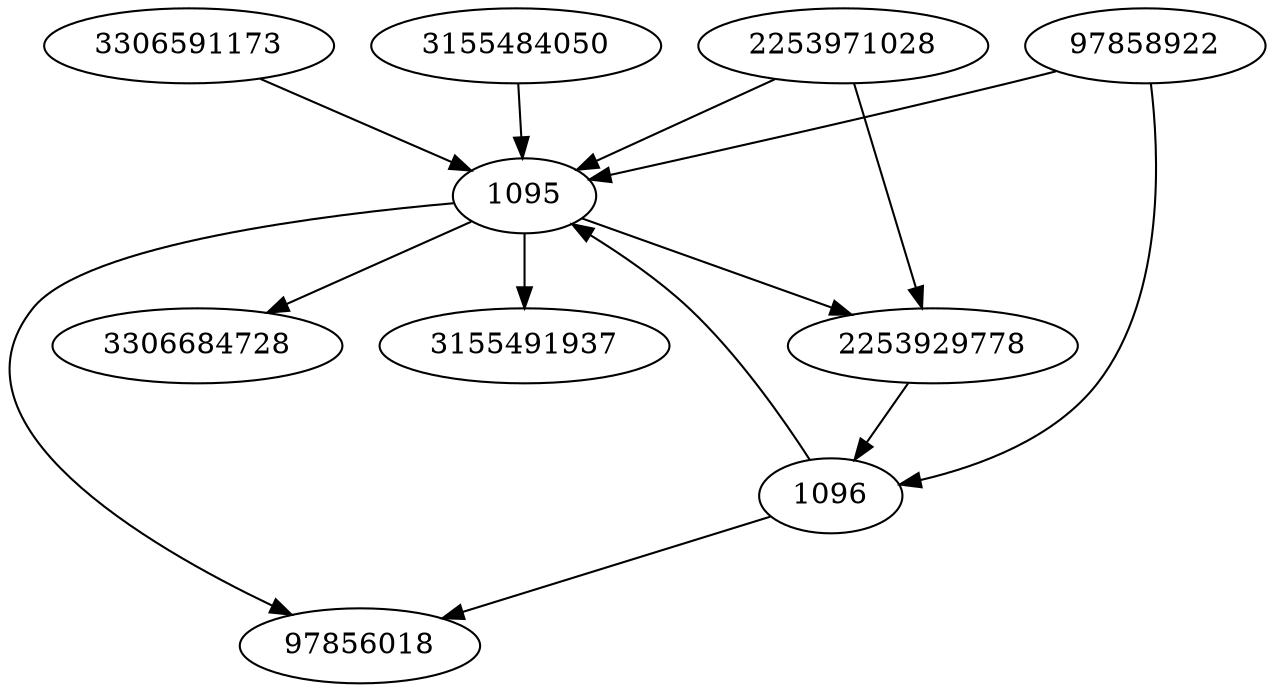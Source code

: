 strict digraph  {
3155491937;
3306591173;
1095;
1096;
97858922;
3155484050;
97856018;
2253971028;
2253929778;
3306684728;
3306591173 -> 1095;
1095 -> 97856018;
1095 -> 3155491937;
1095 -> 2253929778;
1095 -> 3306684728;
1096 -> 97856018;
1096 -> 1095;
97858922 -> 1095;
97858922 -> 1096;
3155484050 -> 1095;
2253971028 -> 1095;
2253971028 -> 2253929778;
2253929778 -> 1096;
}
